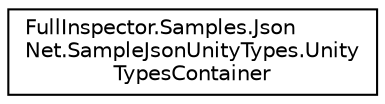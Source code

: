digraph "Graphical Class Hierarchy"
{
  edge [fontname="Helvetica",fontsize="10",labelfontname="Helvetica",labelfontsize="10"];
  node [fontname="Helvetica",fontsize="10",shape=record];
  rankdir="LR";
  Node1 [label="FullInspector.Samples.Json\lNet.SampleJsonUnityTypes.Unity\lTypesContainer",height=0.2,width=0.4,color="black", fillcolor="white", style="filled",URL="$struct_full_inspector_1_1_samples_1_1_json_net_1_1_sample_json_unity_types_1_1_unity_types_container.html"];
}
